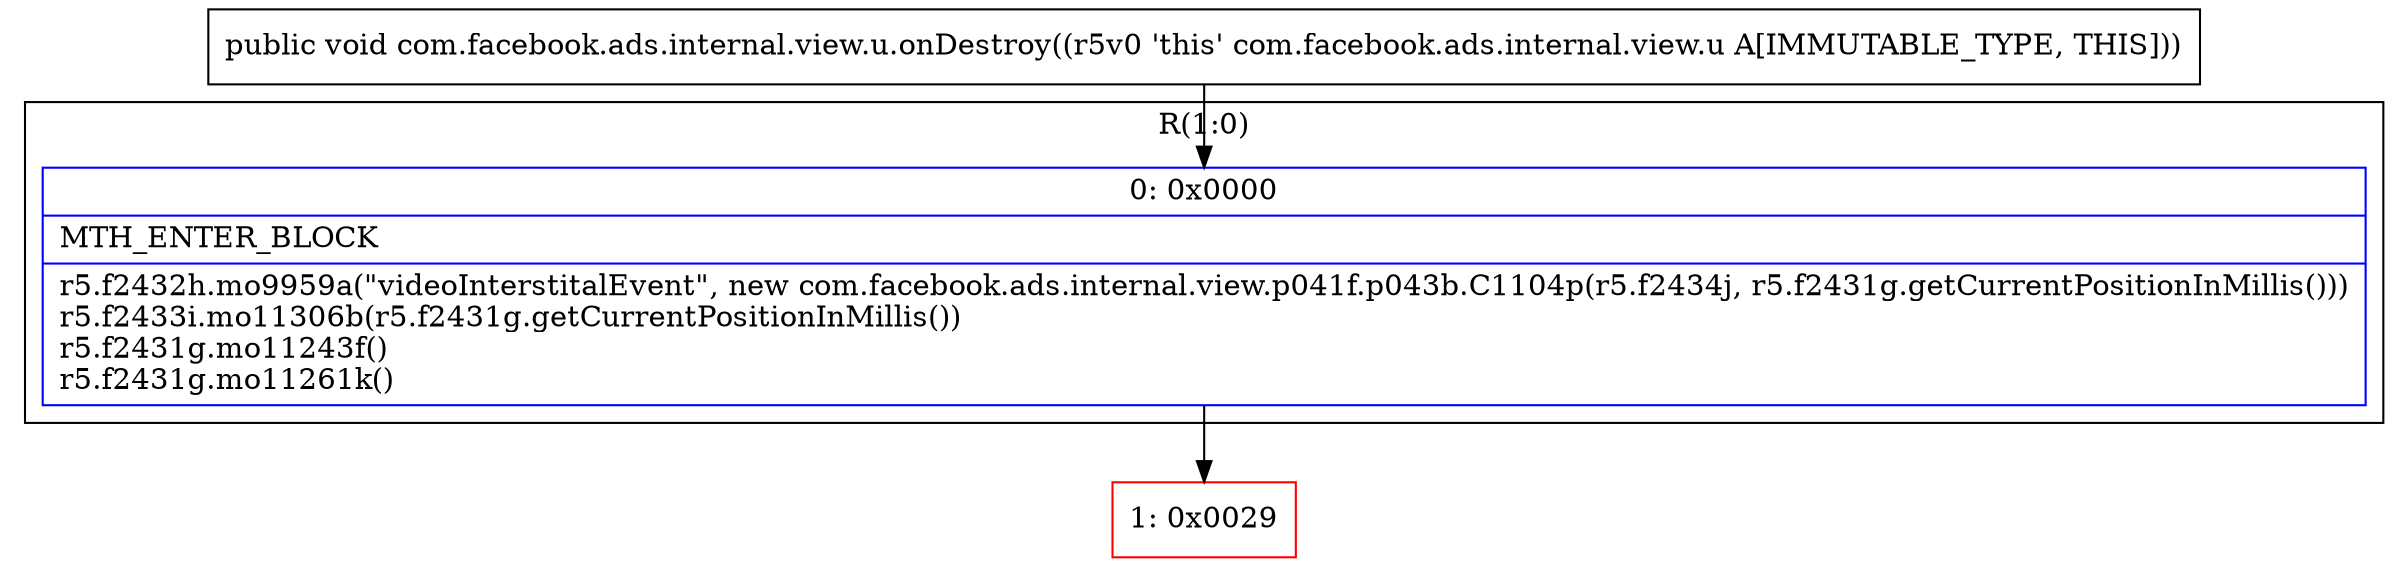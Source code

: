 digraph "CFG forcom.facebook.ads.internal.view.u.onDestroy()V" {
subgraph cluster_Region_36525817 {
label = "R(1:0)";
node [shape=record,color=blue];
Node_0 [shape=record,label="{0\:\ 0x0000|MTH_ENTER_BLOCK\l|r5.f2432h.mo9959a(\"videoInterstitalEvent\", new com.facebook.ads.internal.view.p041f.p043b.C1104p(r5.f2434j, r5.f2431g.getCurrentPositionInMillis()))\lr5.f2433i.mo11306b(r5.f2431g.getCurrentPositionInMillis())\lr5.f2431g.mo11243f()\lr5.f2431g.mo11261k()\l}"];
}
Node_1 [shape=record,color=red,label="{1\:\ 0x0029}"];
MethodNode[shape=record,label="{public void com.facebook.ads.internal.view.u.onDestroy((r5v0 'this' com.facebook.ads.internal.view.u A[IMMUTABLE_TYPE, THIS])) }"];
MethodNode -> Node_0;
Node_0 -> Node_1;
}


